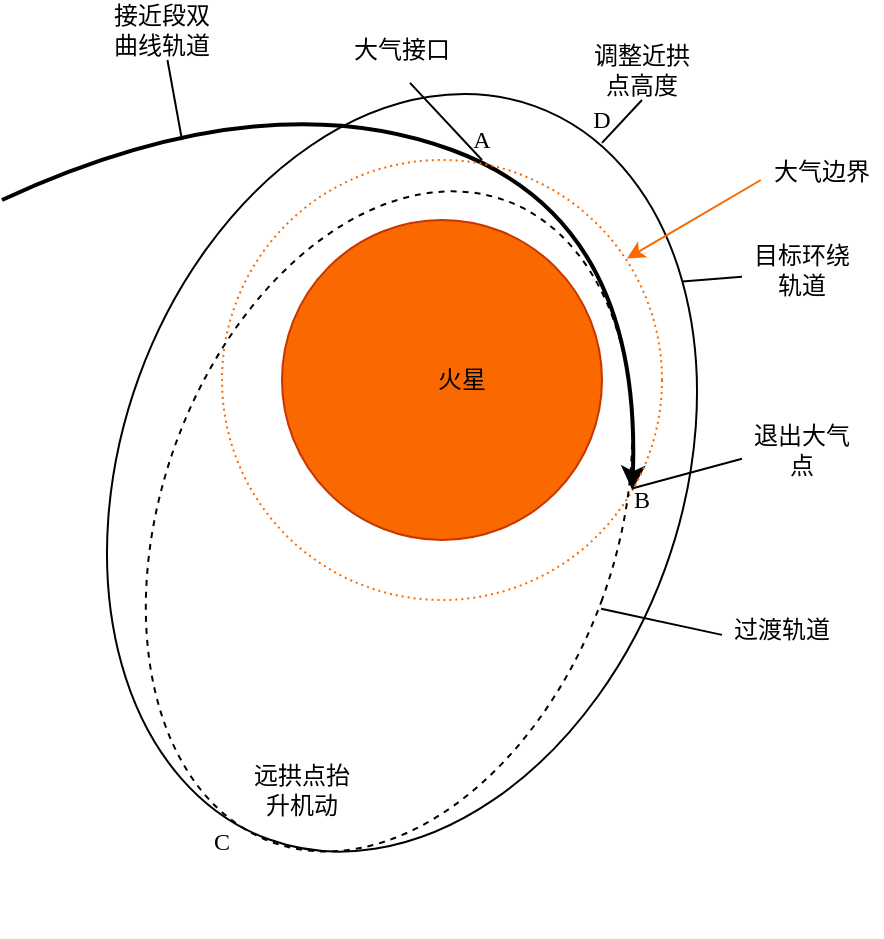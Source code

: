 <mxfile version="20.3.0" type="device"><diagram id="38j8jDWiy-DAxj2Jg0ZV" name="Page-1"><mxGraphModel dx="593" dy="426" grid="1" gridSize="10" guides="1" tooltips="1" connect="1" arrows="1" fold="1" page="1" pageScale="1" pageWidth="850" pageHeight="1100" math="0" shadow="0"><root><mxCell id="0"/><mxCell id="1" parent="0"/><mxCell id="2" value="" style="ellipse;whiteSpace=wrap;html=1;aspect=fixed;fillColor=#fa6800;fontColor=#000000;strokeColor=#C73500;" parent="1" vertex="1"><mxGeometry x="280" y="160" width="160" height="160" as="geometry"/></mxCell><mxCell id="7" value="" style="endArrow=classic;html=1;entryX=0.98;entryY=0.335;entryDx=0;entryDy=0;entryPerimeter=0;curved=1;strokeWidth=2;" parent="1" target="17" edge="1"><mxGeometry width="50" height="50" relative="1" as="geometry"><mxPoint x="140" y="150" as="sourcePoint"/><mxPoint x="610" y="110" as="targetPoint"/><Array as="points"><mxPoint x="270" y="90"/><mxPoint x="460" y="160"/></Array></mxGeometry></mxCell><mxCell id="12" value="" style="ellipse;whiteSpace=wrap;html=1;aspect=fixed;fillColor=none;dashed=1;dashPattern=1 2;strokeWidth=1;strokeColor=#FA6800;" parent="1" vertex="1"><mxGeometry x="250" y="130" width="220" height="220" as="geometry"/></mxCell><mxCell id="16" value="" style="ellipse;whiteSpace=wrap;html=1;fillColor=none;rotation=20;" parent="1" vertex="1"><mxGeometry x="200" y="91.41" width="280" height="390" as="geometry"/></mxCell><mxCell id="17" value="" style="ellipse;whiteSpace=wrap;html=1;fillColor=none;rotation=20;dashed=1;" parent="1" vertex="1"><mxGeometry x="220" y="140" width="226.98" height="341.41" as="geometry"/></mxCell><mxCell id="18" value="&lt;font style=&quot;font-size: 12px&quot; face=&quot;SimSun&quot; color=&quot;#000000&quot;&gt;火星&lt;/font&gt;" style="text;html=1;strokeColor=none;fillColor=none;align=center;verticalAlign=middle;whiteSpace=wrap;rounded=0;dashed=1;" parent="1" vertex="1"><mxGeometry x="340" y="225" width="60" height="30" as="geometry"/></mxCell><mxCell id="21" style="edgeStyle=none;html=1;fontSize=12;fontColor=#FFFFFF;strokeWidth=1;rounded=0;endArrow=none;endFill=0;" parent="1" edge="1"><mxGeometry relative="1" as="geometry"><mxPoint x="230" y="120" as="targetPoint"/><mxPoint x="222.727" y="80" as="sourcePoint"/></mxGeometry></mxCell><mxCell id="25" style="edgeStyle=none;rounded=0;html=1;fontSize=12;fontColor=#FFFFFF;endArrow=none;endFill=0;strokeWidth=1;" parent="1" edge="1"><mxGeometry relative="1" as="geometry"><mxPoint x="380" y="130" as="targetPoint"/><mxPoint x="343.995" y="91.41" as="sourcePoint"/></mxGeometry></mxCell><mxCell id="31" style="edgeStyle=none;rounded=0;html=1;entryX=0.978;entryY=0.333;entryDx=0;entryDy=0;entryPerimeter=0;fontSize=12;fontColor=#FFFFFF;endArrow=none;endFill=0;strokeWidth=1;" parent="1" target="17" edge="1"><mxGeometry relative="1" as="geometry"><mxPoint x="510" y="279.419" as="sourcePoint"/></mxGeometry></mxCell><mxCell id="30" value="" style="endArrow=none;html=1;rounded=0;fontSize=12;fontColor=#FFFFFF;strokeWidth=1;endFill=0;" parent="1" edge="1"><mxGeometry width="50" height="50" relative="1" as="geometry"><mxPoint x="440" y="121.41" as="sourcePoint"/><mxPoint x="460" y="100" as="targetPoint"/></mxGeometry></mxCell><mxCell id="33" style="edgeStyle=none;rounded=0;html=1;entryX=1.005;entryY=0.514;entryDx=0;entryDy=0;entryPerimeter=0;fontSize=12;fontColor=#FFFFFF;endArrow=none;endFill=0;strokeWidth=1;" parent="1" target="17" edge="1"><mxGeometry relative="1" as="geometry"><mxPoint x="500" y="367.445" as="sourcePoint"/></mxGeometry></mxCell><mxCell id="41" style="edgeStyle=none;html=1;strokeColor=#FA6800;" parent="1" edge="1"><mxGeometry relative="1" as="geometry"><mxPoint x="452.429" y="179.286" as="targetPoint"/><mxPoint x="519.421" y="140" as="sourcePoint"/></mxGeometry></mxCell><mxCell id="45" style="edgeStyle=none;html=1;entryX=1;entryY=0;entryDx=0;entryDy=0;endArrow=none;endFill=0;" parent="1" target="16" edge="1"><mxGeometry relative="1" as="geometry"><mxPoint x="510" y="188.314" as="sourcePoint"/></mxGeometry></mxCell><mxCell id="rM8ZXlLmVO3KnOwfbHmP-51" value="&lt;font face=&quot;simsun&quot;&gt;接近段双曲线轨道&lt;/font&gt;" style="text;html=1;strokeColor=none;fillColor=none;align=center;verticalAlign=middle;whiteSpace=wrap;rounded=0;" vertex="1" parent="1"><mxGeometry x="190" y="50" width="60" height="30" as="geometry"/></mxCell><mxCell id="rM8ZXlLmVO3KnOwfbHmP-52" value="&lt;font face=&quot;simsun&quot;&gt;大气接口&lt;/font&gt;" style="text;html=1;strokeColor=none;fillColor=none;align=center;verticalAlign=middle;whiteSpace=wrap;rounded=0;" vertex="1" parent="1"><mxGeometry x="310" y="60" width="60" height="30" as="geometry"/></mxCell><mxCell id="rM8ZXlLmVO3KnOwfbHmP-53" value="&lt;span style=&quot;font-family: simsun;&quot;&gt;调整近拱点高度&lt;/span&gt;" style="text;html=1;strokeColor=none;fillColor=none;align=center;verticalAlign=middle;whiteSpace=wrap;rounded=0;" vertex="1" parent="1"><mxGeometry x="430" y="70" width="60" height="30" as="geometry"/></mxCell><mxCell id="rM8ZXlLmVO3KnOwfbHmP-63" value="&lt;font face=&quot;simsun&quot;&gt;大气边界&lt;/font&gt;" style="text;html=1;strokeColor=none;fillColor=none;align=center;verticalAlign=middle;whiteSpace=wrap;rounded=0;" vertex="1" parent="1"><mxGeometry x="520" y="121.41" width="60" height="30" as="geometry"/></mxCell><mxCell id="rM8ZXlLmVO3KnOwfbHmP-64" value="&lt;font face=&quot;simsun&quot;&gt;目标环绕轨道&lt;/font&gt;" style="text;html=1;strokeColor=none;fillColor=none;align=center;verticalAlign=middle;whiteSpace=wrap;rounded=0;" vertex="1" parent="1"><mxGeometry x="510" y="170" width="60" height="30" as="geometry"/></mxCell><mxCell id="rM8ZXlLmVO3KnOwfbHmP-65" value="&lt;font face=&quot;simsun&quot;&gt;退出大气点&lt;/font&gt;" style="text;html=1;strokeColor=none;fillColor=none;align=center;verticalAlign=middle;whiteSpace=wrap;rounded=0;" vertex="1" parent="1"><mxGeometry x="510" y="260" width="60" height="30" as="geometry"/></mxCell><mxCell id="rM8ZXlLmVO3KnOwfbHmP-66" value="&lt;font face=&quot;simsun&quot;&gt;过渡轨道&lt;/font&gt;" style="text;html=1;strokeColor=none;fillColor=none;align=center;verticalAlign=middle;whiteSpace=wrap;rounded=0;" vertex="1" parent="1"><mxGeometry x="500" y="350" width="60" height="30" as="geometry"/></mxCell><mxCell id="rM8ZXlLmVO3KnOwfbHmP-67" value="&lt;font face=&quot;simsun&quot;&gt;远拱点抬升机动&lt;/font&gt;" style="text;html=1;strokeColor=none;fillColor=none;align=center;verticalAlign=middle;whiteSpace=wrap;rounded=0;" vertex="1" parent="1"><mxGeometry x="260" y="430" width="60" height="30" as="geometry"/></mxCell><mxCell id="rM8ZXlLmVO3KnOwfbHmP-68" value="&lt;font face=&quot;simsun&quot;&gt;B&lt;/font&gt;" style="text;html=1;strokeColor=none;fillColor=none;align=center;verticalAlign=middle;whiteSpace=wrap;rounded=0;" vertex="1" parent="1"><mxGeometry x="440" y="290" width="40" height="20" as="geometry"/></mxCell><mxCell id="rM8ZXlLmVO3KnOwfbHmP-69" value="&lt;font face=&quot;simsun&quot;&gt;A&lt;/font&gt;" style="text;html=1;strokeColor=none;fillColor=none;align=center;verticalAlign=middle;whiteSpace=wrap;rounded=0;" vertex="1" parent="1"><mxGeometry x="360" y="110" width="40" height="20" as="geometry"/></mxCell><mxCell id="rM8ZXlLmVO3KnOwfbHmP-70" value="&lt;font face=&quot;simsun&quot;&gt;D&lt;/font&gt;" style="text;html=1;strokeColor=none;fillColor=none;align=center;verticalAlign=middle;whiteSpace=wrap;rounded=0;" vertex="1" parent="1"><mxGeometry x="420" y="100" width="40" height="20" as="geometry"/></mxCell><mxCell id="rM8ZXlLmVO3KnOwfbHmP-71" value="&lt;font face=&quot;simsun&quot;&gt;C&lt;/font&gt;" style="text;html=1;strokeColor=none;fillColor=none;align=center;verticalAlign=middle;whiteSpace=wrap;rounded=0;" vertex="1" parent="1"><mxGeometry x="230" y="461.41" width="40" height="20" as="geometry"/></mxCell></root></mxGraphModel></diagram></mxfile>